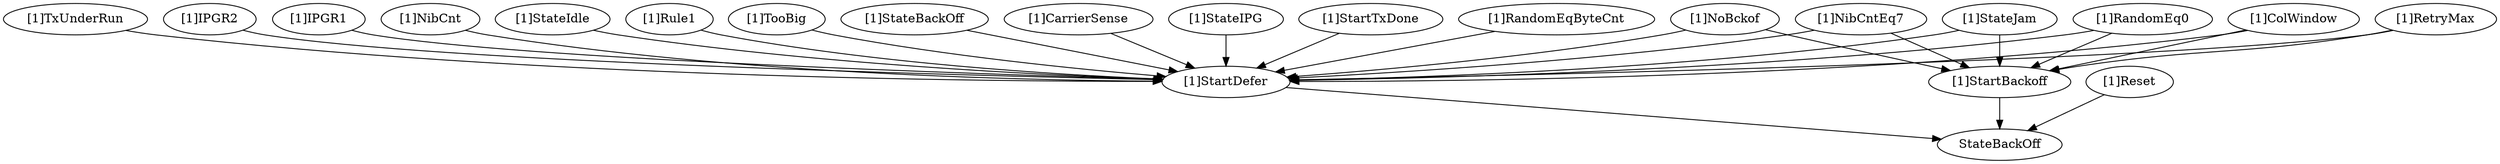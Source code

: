 strict digraph "" {
	"[1]TooBig"	 [complexity=22,
		importance=0.14613368929,
		rank=0.00664244042229];
	"[1]StartDefer"	 [complexity=1,
		importance=0.135255780099,
		rank=0.135255780099];
	"[1]TooBig" -> "[1]StartDefer";
	"[1]StateBackOff"	 [complexity=22,
		importance=0.159316977855,
		rank=0.00724168081159];
	"[1]StateBackOff" -> "[1]StartDefer";
	"[1]NoBckof"	 [complexity=22,
		importance=0.14613368929,
		rank=0.00664244042229];
	"[1]StartBackoff"	 [complexity=1,
		importance=0.0540291787669,
		rank=0.0540291787669];
	"[1]NoBckof" -> "[1]StartBackoff";
	"[1]NoBckof" -> "[1]StartDefer";
	"[1]CarrierSense"	 [complexity=22,
		importance=0.14613368929,
		rank=0.00664244042229];
	"[1]CarrierSense" -> "[1]StartDefer";
	"[1]StateIPG"	 [complexity=22,
		importance=0.172821494246,
		rank=0.00785552246572];
	"[1]StateIPG" -> "[1]StartDefer";
	StateBackOff	 [complexity=0,
		importance=0.0240611977555,
		rank=0.0];
	"[1]NibCntEq7"	 [complexity=22,
		importance=0.14613368929,
		rank=0.00664244042229];
	"[1]NibCntEq7" -> "[1]StartBackoff";
	"[1]NibCntEq7" -> "[1]StartDefer";
	"[1]StartTxDone"	 [complexity=22,
		importance=0.14613368929,
		rank=0.00664244042229];
	"[1]StartTxDone" -> "[1]StartDefer";
	"[1]RandomEqByteCnt"	 [complexity=22,
		importance=0.14613368929,
		rank=0.00664244042229];
	"[1]RandomEqByteCnt" -> "[1]StartDefer";
	"[1]TxUnderRun"	 [complexity=22,
		importance=0.14613368929,
		rank=0.00664244042229];
	"[1]TxUnderRun" -> "[1]StartDefer";
	"[1]IPGR2"	 [complexity=22,
		importance=0.14613368929,
		rank=0.00664244042229];
	"[1]IPGR2" -> "[1]StartDefer";
	"[1]IPGR1"	 [complexity=22,
		importance=0.14613368929,
		rank=0.00664244042229];
	"[1]IPGR1" -> "[1]StartDefer";
	"[1]NibCnt"	 [complexity=22,
		importance=0.14613368929,
		rank=0.00664244042229];
	"[1]NibCnt" -> "[1]StartDefer";
	"[1]Reset"	 [complexity=1,
		importance=0.0830615024576,
		rank=0.0830615024576];
	"[1]Reset" -> StateBackOff;
	"[1]StartBackoff" -> StateBackOff;
	"[1]StateJam"	 [complexity=22,
		importance=0.168210490965,
		rank=0.00764593140748];
	"[1]StateJam" -> "[1]StartBackoff";
	"[1]StateJam" -> "[1]StartDefer";
	"[1]StartDefer" -> StateBackOff;
	"[1]StateIdle"	 [complexity=22,
		importance=0.168033849228,
		rank=0.00763790223761];
	"[1]StateIdle" -> "[1]StartDefer";
	"[1]RandomEq0"	 [complexity=22,
		importance=0.14613368929,
		rank=0.00664244042229];
	"[1]RandomEq0" -> "[1]StartBackoff";
	"[1]RandomEq0" -> "[1]StartDefer";
	"[1]Rule1"	 [complexity=22,
		importance=0.172104793241,
		rank=0.00782294514734];
	"[1]Rule1" -> "[1]StartDefer";
	"[1]ColWindow"	 [complexity=22,
		importance=0.14613368929,
		rank=0.00664244042229];
	"[1]ColWindow" -> "[1]StartBackoff";
	"[1]ColWindow" -> "[1]StartDefer";
	"[1]RetryMax"	 [complexity=22,
		importance=0.14613368929,
		rank=0.00664244042229];
	"[1]RetryMax" -> "[1]StartBackoff";
	"[1]RetryMax" -> "[1]StartDefer";
}
